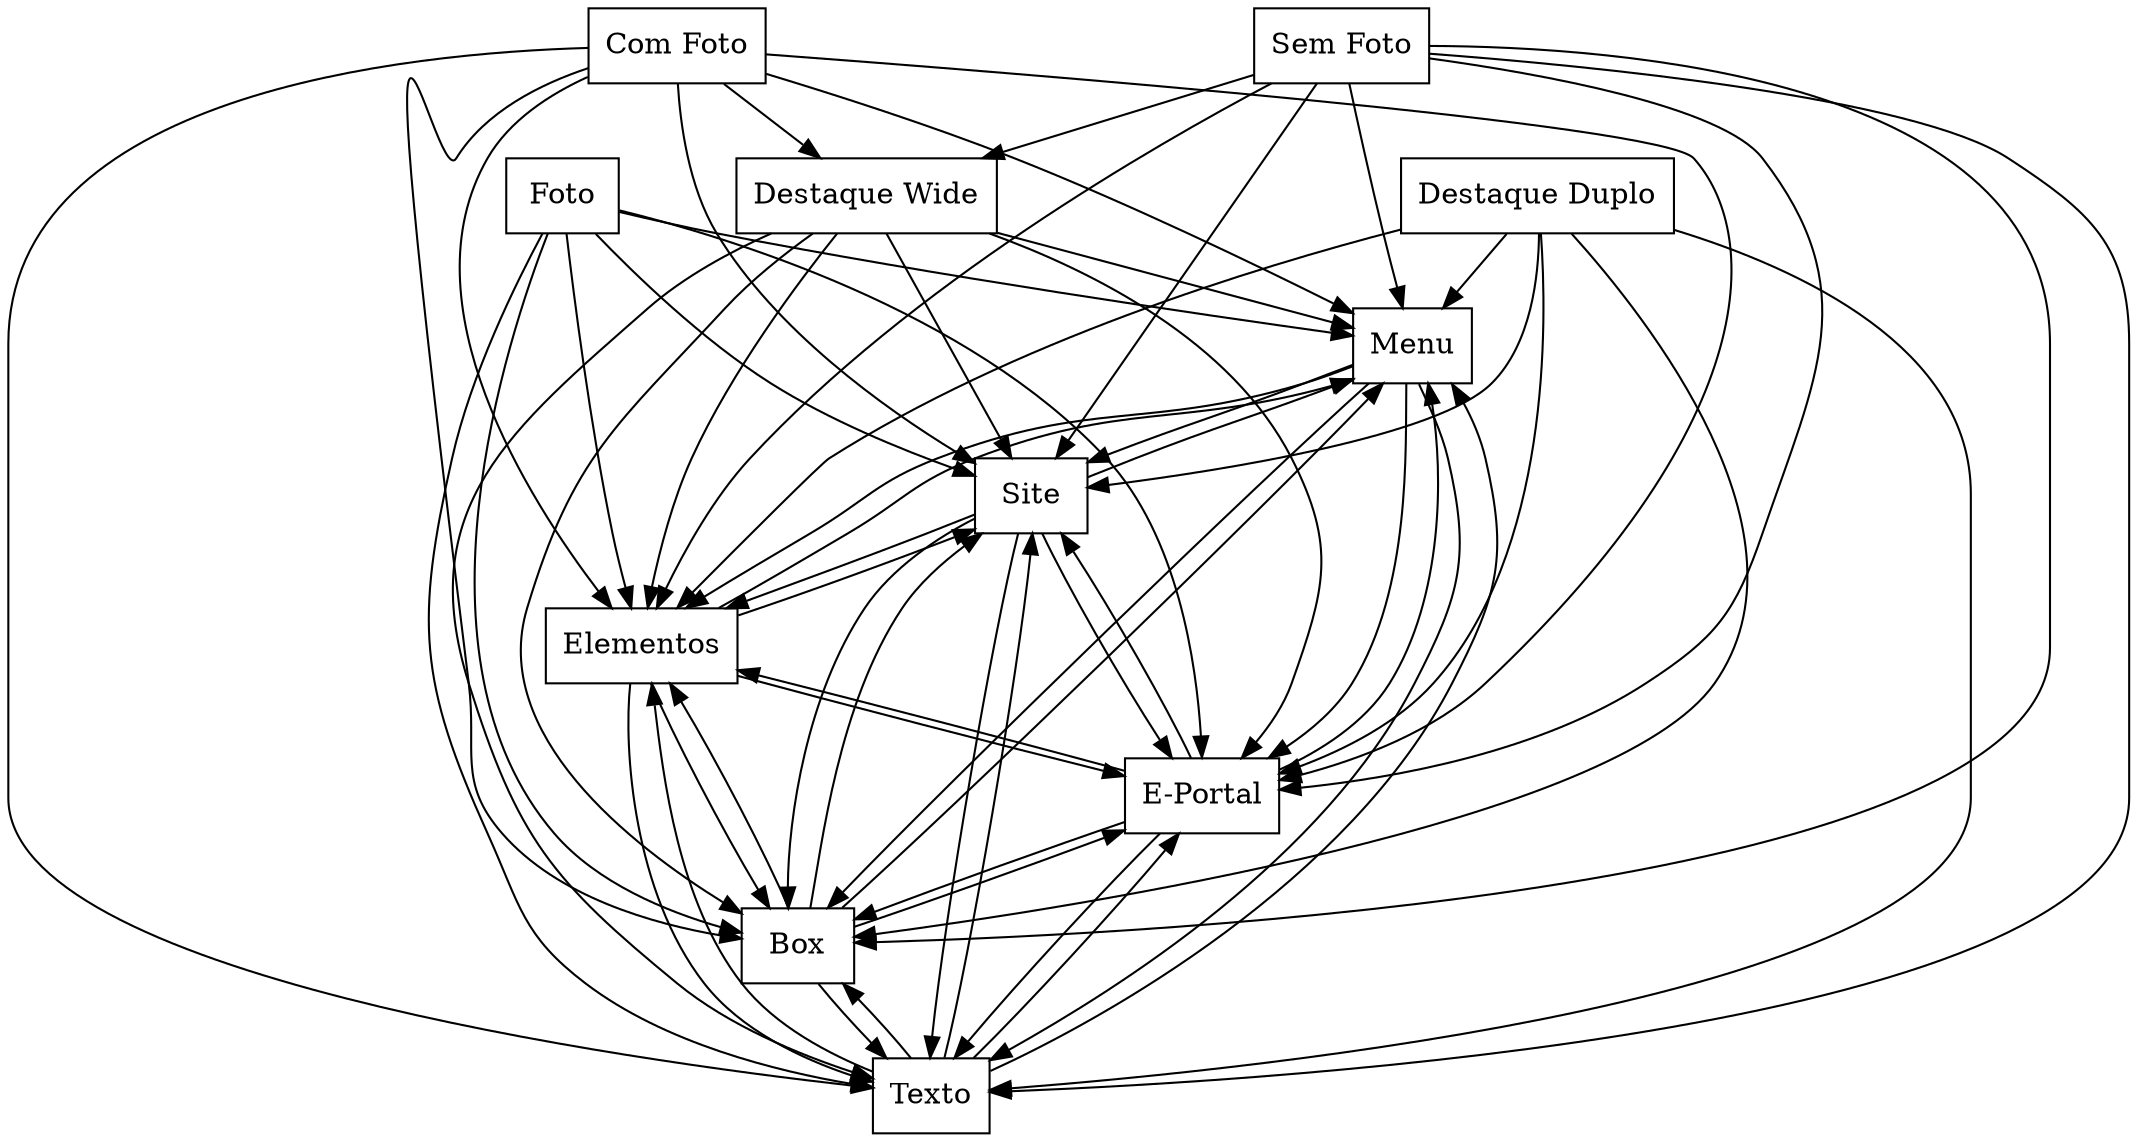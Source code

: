 digraph{
graph [rankdir=TB];
node [shape=box];
edge [arrowhead=normal];
0[label="Menu",]
1[label="Site",]
2[label="Texto",]
3[label="Com Foto",]
4[label="Sem Foto",]
5[label="Box",]
6[label="Foto",]
7[label="E-Portal",]
8[label="Elementos",]
9[label="Destaque Duplo",]
10[label="Destaque Wide",]
0->1[label="",]
0->2[label="",]
0->5[label="",]
0->7[label="",]
0->8[label="",]
1->0[label="",]
1->2[label="",]
1->5[label="",]
1->7[label="",]
1->8[label="",]
2->0[label="",]
2->1[label="",]
2->5[label="",]
2->7[label="",]
2->8[label="",]
3->0[label="",]
3->1[label="",]
3->2[label="",]
3->5[label="",]
3->7[label="",]
3->8[label="",]
3->10[label="",]
4->0[label="",]
4->1[label="",]
4->2[label="",]
4->5[label="",]
4->7[label="",]
4->8[label="",]
4->10[label="",]
5->0[label="",]
5->1[label="",]
5->2[label="",]
5->7[label="",]
5->8[label="",]
6->0[label="",]
6->1[label="",]
6->2[label="",]
6->5[label="",]
6->7[label="",]
6->8[label="",]
7->0[label="",]
7->1[label="",]
7->2[label="",]
7->5[label="",]
7->8[label="",]
8->0[label="",]
8->1[label="",]
8->2[label="",]
8->5[label="",]
8->7[label="",]
9->0[label="",]
9->1[label="",]
9->2[label="",]
9->5[label="",]
9->7[label="",]
9->8[label="",]
10->0[label="",]
10->1[label="",]
10->2[label="",]
10->5[label="",]
10->7[label="",]
10->8[label="",]
}
